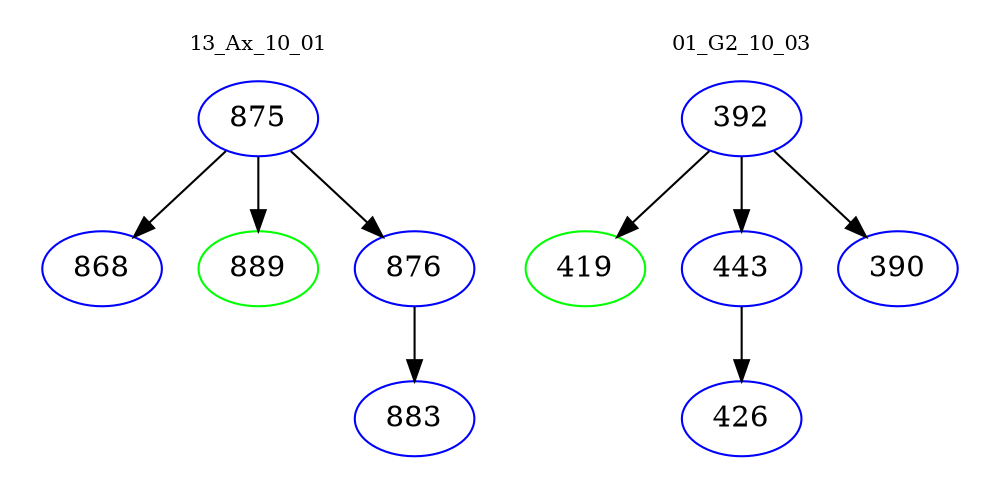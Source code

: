 digraph{
subgraph cluster_0 {
color = white
label = "13_Ax_10_01";
fontsize=10;
T0_875 [label="875", color="blue"]
T0_875 -> T0_868 [color="black"]
T0_868 [label="868", color="blue"]
T0_875 -> T0_889 [color="black"]
T0_889 [label="889", color="green"]
T0_875 -> T0_876 [color="black"]
T0_876 [label="876", color="blue"]
T0_876 -> T0_883 [color="black"]
T0_883 [label="883", color="blue"]
}
subgraph cluster_1 {
color = white
label = "01_G2_10_03";
fontsize=10;
T1_392 [label="392", color="blue"]
T1_392 -> T1_419 [color="black"]
T1_419 [label="419", color="green"]
T1_392 -> T1_443 [color="black"]
T1_443 [label="443", color="blue"]
T1_443 -> T1_426 [color="black"]
T1_426 [label="426", color="blue"]
T1_392 -> T1_390 [color="black"]
T1_390 [label="390", color="blue"]
}
}
